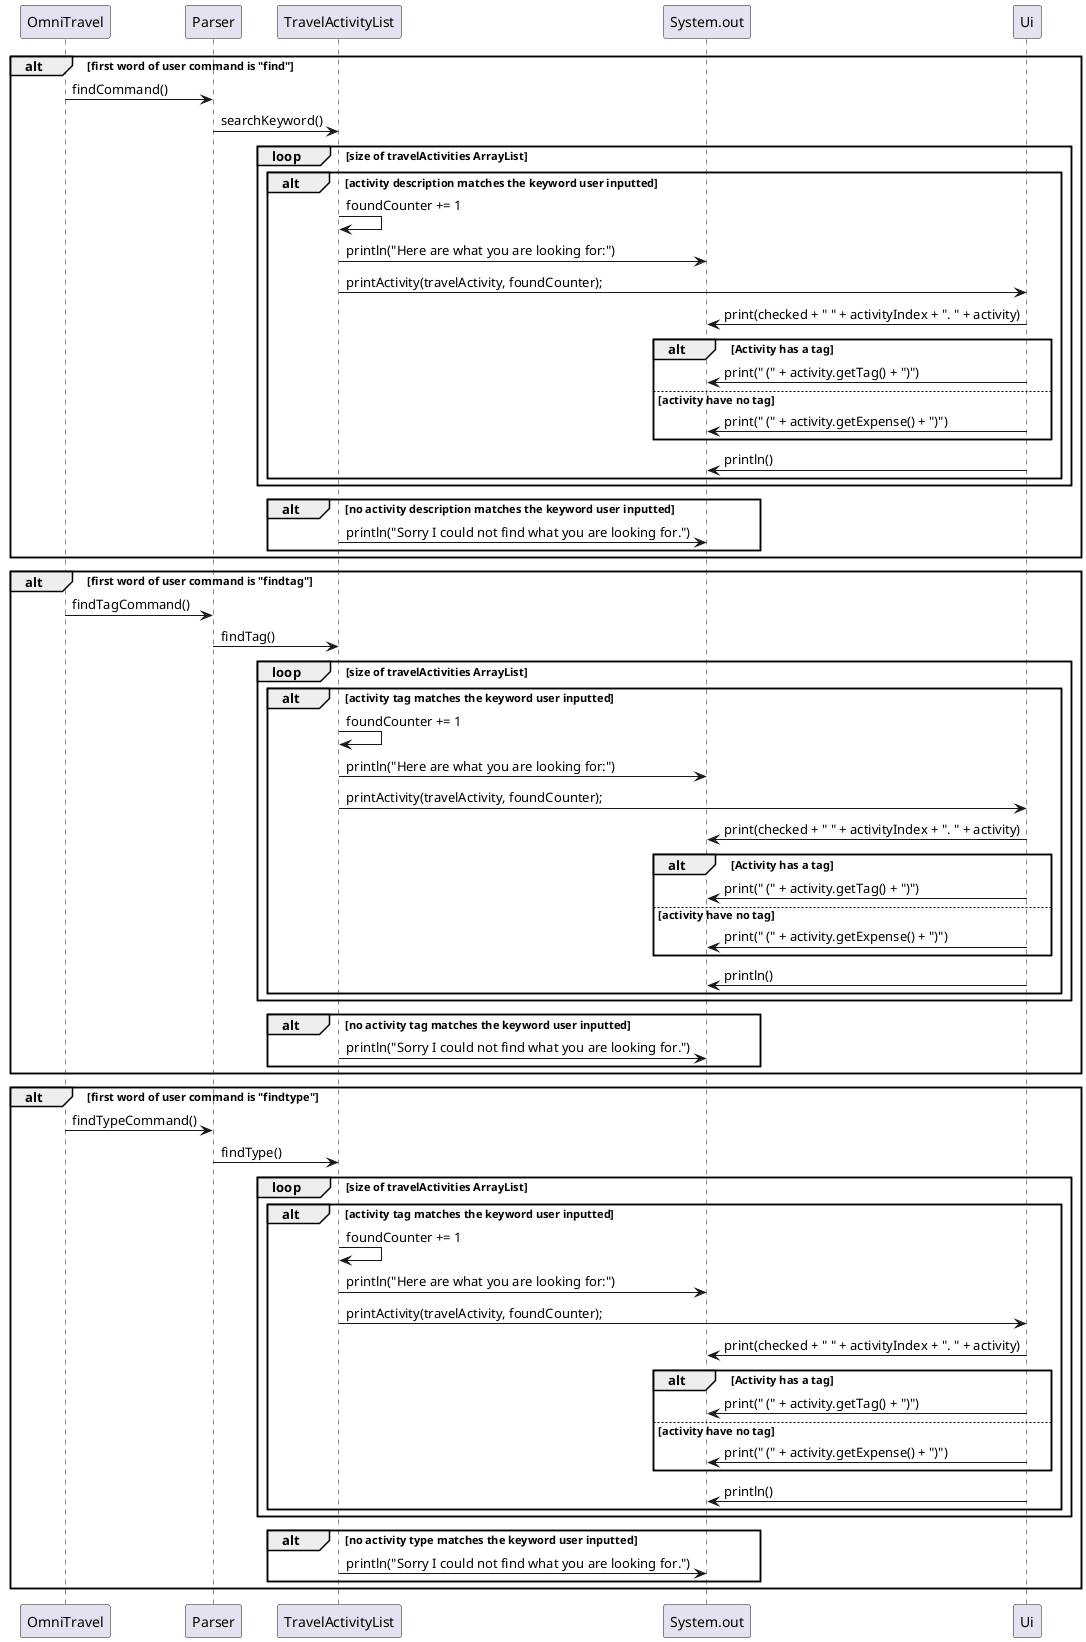 @startuml
alt first word of user command is "find"
   OmniTravel -> Parser : findCommand()
   Parser -> TravelActivityList : searchKeyword()
   loop size of travelActivities ArrayList
      alt activity description matches the keyword user inputted
         TravelActivityList -> TravelActivityList : foundCounter += 1
         TravelActivityList -> System.out : println("Here are what you are looking for:")
         TravelActivityList -> Ui : printActivity(travelActivity, foundCounter);
         Ui -> System.out : print(checked + " " + activityIndex + ". " + activity)
         alt Activity has a tag
            Ui -> System.out : print(" (" + activity.getTag() + ")")

         else activity have no tag
            Ui -> System.out : print(" (" + activity.getExpense() + ")")
         end
         Ui -> System.out : println()
      end
   end
   alt no activity description matches the keyword user inputted
      TravelActivityList -> System.out : println("Sorry I could not find what you are looking for.")
   end
end

alt first word of user command is "findtag"
   OmniTravel -> Parser : findTagCommand()
   Parser -> TravelActivityList : findTag()
   loop size of travelActivities ArrayList
      alt activity tag matches the keyword user inputted
         TravelActivityList -> TravelActivityList : foundCounter += 1
         TravelActivityList -> System.out : println("Here are what you are looking for:")
         TravelActivityList -> Ui : printActivity(travelActivity, foundCounter);
         Ui -> System.out : print(checked + " " + activityIndex + ". " + activity)
         alt Activity has a tag
            Ui -> System.out : print(" (" + activity.getTag() + ")")
         else activity have no tag
            Ui -> System.out : print(" (" + activity.getExpense() + ")")
         end
         Ui -> System.out : println()
      end
   end
   alt no activity tag matches the keyword user inputted
      TravelActivityList -> System.out : println("Sorry I could not find what you are looking for.")
   end
end
alt first word of user command is "findtype"
   OmniTravel -> Parser : findTypeCommand()
   Parser -> TravelActivityList : findType()
   loop size of travelActivities ArrayList
   alt activity tag matches the keyword user inputted
         TravelActivityList -> TravelActivityList : foundCounter += 1
         TravelActivityList -> System.out : println("Here are what you are looking for:")
         TravelActivityList -> Ui : printActivity(travelActivity, foundCounter);
         Ui -> System.out : print(checked + " " + activityIndex + ". " + activity)
         alt Activity has a tag
            Ui -> System.out : print(" (" + activity.getTag() + ")")
         else activity have no tag
            Ui -> System.out : print(" (" + activity.getExpense() + ")")
         end
         Ui -> System.out : println()
      end
   end
   alt no activity type matches the keyword user inputted
      TravelActivityList -> System.out : println("Sorry I could not find what you are looking for.")
   end
end
@enduml
